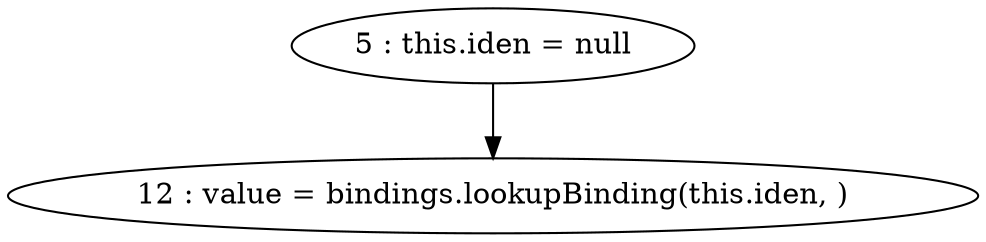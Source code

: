 digraph G {
"5 : this.iden = null"
"5 : this.iden = null" -> "12 : value = bindings.lookupBinding(this.iden, )"
"12 : value = bindings.lookupBinding(this.iden, )"
}